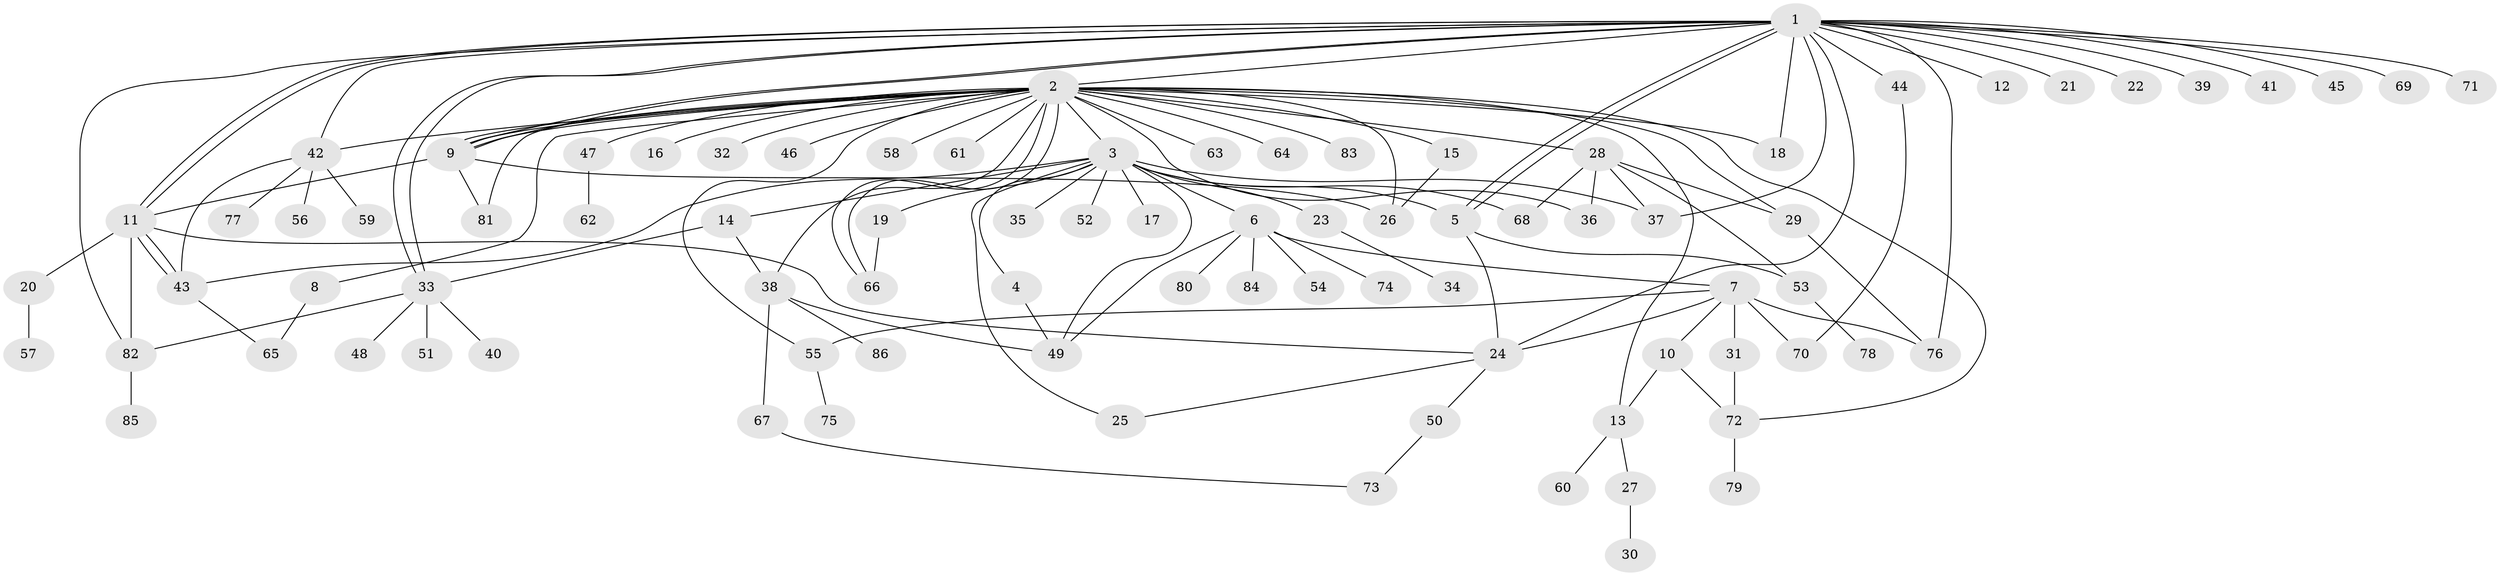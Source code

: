 // coarse degree distribution, {8: 0.023255813953488372, 21: 0.023255813953488372, 9: 0.023255813953488372, 3: 0.13953488372093023, 13: 0.023255813953488372, 6: 0.023255813953488372, 7: 0.046511627906976744, 4: 0.09302325581395349, 1: 0.46511627906976744, 2: 0.11627906976744186, 5: 0.023255813953488372}
// Generated by graph-tools (version 1.1) at 2025/50/03/04/25 22:50:22]
// undirected, 86 vertices, 130 edges
graph export_dot {
  node [color=gray90,style=filled];
  1;
  2;
  3;
  4;
  5;
  6;
  7;
  8;
  9;
  10;
  11;
  12;
  13;
  14;
  15;
  16;
  17;
  18;
  19;
  20;
  21;
  22;
  23;
  24;
  25;
  26;
  27;
  28;
  29;
  30;
  31;
  32;
  33;
  34;
  35;
  36;
  37;
  38;
  39;
  40;
  41;
  42;
  43;
  44;
  45;
  46;
  47;
  48;
  49;
  50;
  51;
  52;
  53;
  54;
  55;
  56;
  57;
  58;
  59;
  60;
  61;
  62;
  63;
  64;
  65;
  66;
  67;
  68;
  69;
  70;
  71;
  72;
  73;
  74;
  75;
  76;
  77;
  78;
  79;
  80;
  81;
  82;
  83;
  84;
  85;
  86;
  1 -- 2;
  1 -- 5;
  1 -- 5;
  1 -- 9;
  1 -- 9;
  1 -- 11;
  1 -- 11;
  1 -- 12;
  1 -- 18;
  1 -- 21;
  1 -- 22;
  1 -- 24;
  1 -- 33;
  1 -- 33;
  1 -- 37;
  1 -- 39;
  1 -- 41;
  1 -- 42;
  1 -- 44;
  1 -- 45;
  1 -- 69;
  1 -- 71;
  1 -- 76;
  1 -- 82;
  2 -- 3;
  2 -- 8;
  2 -- 9;
  2 -- 9;
  2 -- 9;
  2 -- 13;
  2 -- 15;
  2 -- 16;
  2 -- 18;
  2 -- 26;
  2 -- 28;
  2 -- 29;
  2 -- 32;
  2 -- 36;
  2 -- 38;
  2 -- 42;
  2 -- 46;
  2 -- 47;
  2 -- 55;
  2 -- 58;
  2 -- 61;
  2 -- 63;
  2 -- 64;
  2 -- 66;
  2 -- 66;
  2 -- 72;
  2 -- 81;
  2 -- 83;
  3 -- 4;
  3 -- 5;
  3 -- 6;
  3 -- 14;
  3 -- 17;
  3 -- 19;
  3 -- 23;
  3 -- 25;
  3 -- 35;
  3 -- 37;
  3 -- 43;
  3 -- 49;
  3 -- 52;
  3 -- 68;
  4 -- 49;
  5 -- 24;
  5 -- 53;
  6 -- 7;
  6 -- 49;
  6 -- 54;
  6 -- 74;
  6 -- 80;
  6 -- 84;
  7 -- 10;
  7 -- 24;
  7 -- 31;
  7 -- 55;
  7 -- 70;
  7 -- 76;
  8 -- 65;
  9 -- 11;
  9 -- 26;
  9 -- 81;
  10 -- 13;
  10 -- 72;
  11 -- 20;
  11 -- 24;
  11 -- 43;
  11 -- 43;
  11 -- 82;
  13 -- 27;
  13 -- 60;
  14 -- 33;
  14 -- 38;
  15 -- 26;
  19 -- 66;
  20 -- 57;
  23 -- 34;
  24 -- 25;
  24 -- 50;
  27 -- 30;
  28 -- 29;
  28 -- 36;
  28 -- 37;
  28 -- 53;
  28 -- 68;
  29 -- 76;
  31 -- 72;
  33 -- 40;
  33 -- 48;
  33 -- 51;
  33 -- 82;
  38 -- 49;
  38 -- 67;
  38 -- 86;
  42 -- 43;
  42 -- 56;
  42 -- 59;
  42 -- 77;
  43 -- 65;
  44 -- 70;
  47 -- 62;
  50 -- 73;
  53 -- 78;
  55 -- 75;
  67 -- 73;
  72 -- 79;
  82 -- 85;
}
